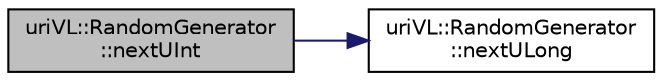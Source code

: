 digraph "uriVL::RandomGenerator::nextUInt"
{
  edge [fontname="Helvetica",fontsize="10",labelfontname="Helvetica",labelfontsize="10"];
  node [fontname="Helvetica",fontsize="10",shape=record];
  rankdir="LR";
  Node1 [label="uriVL::RandomGenerator\l::nextUInt",height=0.2,width=0.4,color="black", fillcolor="grey75", style="filled", fontcolor="black"];
  Node1 -> Node2 [color="midnightblue",fontsize="10",style="solid",fontname="Helvetica"];
  Node2 [label="uriVL::RandomGenerator\l::nextULong",height=0.2,width=0.4,color="black", fillcolor="white", style="filled",URL="$classuriVL_1_1RandomGenerator.html#a92c440aa2e3922a301ca0e2879a64144",tooltip="Returns a new uniformly-distributed unsigned long pseudo-random number in the full range of the data ..."];
}
